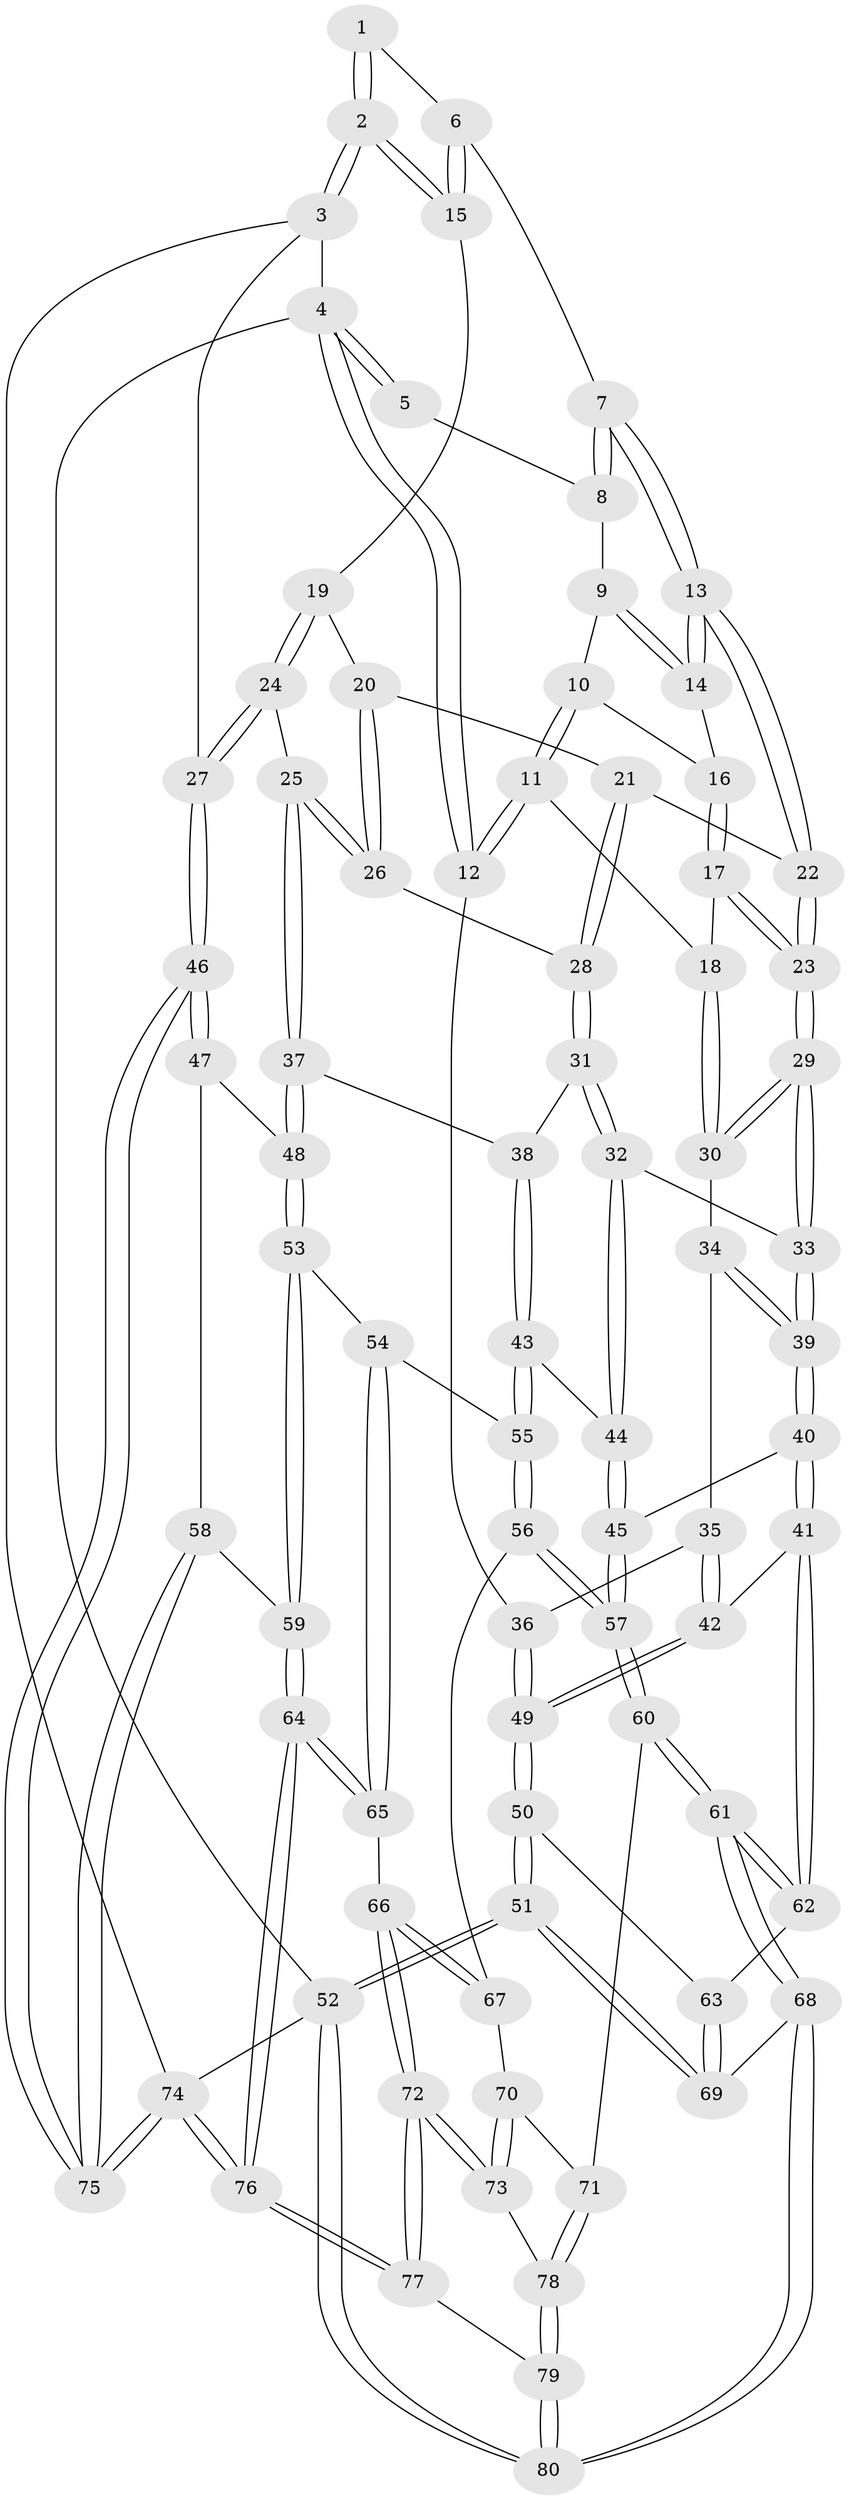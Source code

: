 // coarse degree distribution, {3: 0.08333333333333333, 6: 0.10416666666666667, 7: 0.020833333333333332, 4: 0.5208333333333334, 5: 0.2708333333333333}
// Generated by graph-tools (version 1.1) at 2025/52/02/27/25 19:52:39]
// undirected, 80 vertices, 197 edges
graph export_dot {
graph [start="1"]
  node [color=gray90,style=filled];
  1 [pos="+0.8222740022669095+0"];
  2 [pos="+1+0"];
  3 [pos="+1+0"];
  4 [pos="+0+0"];
  5 [pos="+0.3670053287508648+0"];
  6 [pos="+0.7274278497536016+0.044751246426395386"];
  7 [pos="+0.6254886207122445+0.14243816924264313"];
  8 [pos="+0.39068270004732286+0"];
  9 [pos="+0.36546280703814354+0.08668562887694249"];
  10 [pos="+0.31776316758977335+0.14109342191710422"];
  11 [pos="+0.09678960871282215+0.24242978440046717"];
  12 [pos="+0+0.2009912128697953"];
  13 [pos="+0.5827992211933374+0.25939270545635057"];
  14 [pos="+0.4901890959668098+0.2053169302654551"];
  15 [pos="+0.8363565037618371+0.20823189728848732"];
  16 [pos="+0.36826269294194797+0.22717410035261953"];
  17 [pos="+0.3689435114592334+0.2552824598362176"];
  18 [pos="+0.22440189467989818+0.32839376852752716"];
  19 [pos="+0.8573695495186645+0.2739374613190023"];
  20 [pos="+0.7726944088964093+0.2963934487164467"];
  21 [pos="+0.61991462489892+0.29947822891894493"];
  22 [pos="+0.5844962077046597+0.28272852378364366"];
  23 [pos="+0.495249589876693+0.3789636034318536"];
  24 [pos="+1+0.4000227311174634"];
  25 [pos="+0.9011390893625246+0.49472815571083173"];
  26 [pos="+0.7781700384147983+0.4431352820499021"];
  27 [pos="+1+0.39748133261065227"];
  28 [pos="+0.7106133038411387+0.43577780312723063"];
  29 [pos="+0.4681052030203859+0.42707127796348276"];
  30 [pos="+0.29031157656409257+0.3977437699361667"];
  31 [pos="+0.6815016005626082+0.49961620461481415"];
  32 [pos="+0.5083290340573264+0.5247027050854617"];
  33 [pos="+0.48172280583169236+0.4989922166382642"];
  34 [pos="+0.25427574147977955+0.4805540742164294"];
  35 [pos="+0.19006539227100128+0.5346488152646905"];
  36 [pos="+0+0.4041567002815574"];
  37 [pos="+0.8164040561846169+0.6030327242308364"];
  38 [pos="+0.7217447155946827+0.5684978805098807"];
  39 [pos="+0.3484767610489299+0.6157230614000565"];
  40 [pos="+0.31812443247190314+0.6673621961579088"];
  41 [pos="+0.2632086832075928+0.6921381284937"];
  42 [pos="+0.21572724470093999+0.6476084896231961"];
  43 [pos="+0.5917614467939462+0.6365739984828608"];
  44 [pos="+0.5421695675711128+0.5930568008631435"];
  45 [pos="+0.4412568295492274+0.7416091948410674"];
  46 [pos="+1+0.7831330844167537"];
  47 [pos="+0.8999393004725033+0.7217809790535623"];
  48 [pos="+0.8125319336447603+0.6541386433251869"];
  49 [pos="+0+0.6318380185350575"];
  50 [pos="+0+0.6455824847793565"];
  51 [pos="+0+1"];
  52 [pos="+0+1"];
  53 [pos="+0.7640711644762208+0.7046647309633561"];
  54 [pos="+0.66605801976078+0.7316373266495214"];
  55 [pos="+0.62927089189683+0.7235818429494365"];
  56 [pos="+0.5847610625517152+0.7709518783268797"];
  57 [pos="+0.4590219743716274+0.7776786193700641"];
  58 [pos="+0.8400683807099001+0.8513137460133559"];
  59 [pos="+0.8122991547727647+0.8549129756776225"];
  60 [pos="+0.4374321561321334+0.8365795296264793"];
  61 [pos="+0.2763883890725312+0.9416536069777791"];
  62 [pos="+0.25506244915798804+0.7171059477732602"];
  63 [pos="+0.07505656494032013+0.7731850669380362"];
  64 [pos="+0.7776673359536819+0.8869562348671627"];
  65 [pos="+0.7069780195788962+0.8485272667731282"];
  66 [pos="+0.6660228115649598+0.8697501971585799"];
  67 [pos="+0.5850298332827558+0.7764990877182499"];
  68 [pos="+0.26251881222918927+0.9770551127638986"];
  69 [pos="+0.11600064828922305+0.8837763664301643"];
  70 [pos="+0.5835245166769865+0.7928310950355985"];
  71 [pos="+0.49863192656785094+0.885912861228783"];
  72 [pos="+0.6210108629172983+0.9157107985140113"];
  73 [pos="+0.5895007303314287+0.8877474261848876"];
  74 [pos="+1+1"];
  75 [pos="+1+1"];
  76 [pos="+0.7234741749770279+1"];
  77 [pos="+0.699106845709021+1"];
  78 [pos="+0.5116144015085498+0.9022116207721391"];
  79 [pos="+0.4677979072470738+1"];
  80 [pos="+0.2841781970949501+1"];
  1 -- 2;
  1 -- 2;
  1 -- 6;
  2 -- 3;
  2 -- 3;
  2 -- 15;
  2 -- 15;
  3 -- 4;
  3 -- 27;
  3 -- 74;
  4 -- 5;
  4 -- 5;
  4 -- 12;
  4 -- 12;
  4 -- 52;
  5 -- 8;
  6 -- 7;
  6 -- 15;
  6 -- 15;
  7 -- 8;
  7 -- 8;
  7 -- 13;
  7 -- 13;
  8 -- 9;
  9 -- 10;
  9 -- 14;
  9 -- 14;
  10 -- 11;
  10 -- 11;
  10 -- 16;
  11 -- 12;
  11 -- 12;
  11 -- 18;
  12 -- 36;
  13 -- 14;
  13 -- 14;
  13 -- 22;
  13 -- 22;
  14 -- 16;
  15 -- 19;
  16 -- 17;
  16 -- 17;
  17 -- 18;
  17 -- 23;
  17 -- 23;
  18 -- 30;
  18 -- 30;
  19 -- 20;
  19 -- 24;
  19 -- 24;
  20 -- 21;
  20 -- 26;
  20 -- 26;
  21 -- 22;
  21 -- 28;
  21 -- 28;
  22 -- 23;
  22 -- 23;
  23 -- 29;
  23 -- 29;
  24 -- 25;
  24 -- 27;
  24 -- 27;
  25 -- 26;
  25 -- 26;
  25 -- 37;
  25 -- 37;
  26 -- 28;
  27 -- 46;
  27 -- 46;
  28 -- 31;
  28 -- 31;
  29 -- 30;
  29 -- 30;
  29 -- 33;
  29 -- 33;
  30 -- 34;
  31 -- 32;
  31 -- 32;
  31 -- 38;
  32 -- 33;
  32 -- 44;
  32 -- 44;
  33 -- 39;
  33 -- 39;
  34 -- 35;
  34 -- 39;
  34 -- 39;
  35 -- 36;
  35 -- 42;
  35 -- 42;
  36 -- 49;
  36 -- 49;
  37 -- 38;
  37 -- 48;
  37 -- 48;
  38 -- 43;
  38 -- 43;
  39 -- 40;
  39 -- 40;
  40 -- 41;
  40 -- 41;
  40 -- 45;
  41 -- 42;
  41 -- 62;
  41 -- 62;
  42 -- 49;
  42 -- 49;
  43 -- 44;
  43 -- 55;
  43 -- 55;
  44 -- 45;
  44 -- 45;
  45 -- 57;
  45 -- 57;
  46 -- 47;
  46 -- 47;
  46 -- 75;
  46 -- 75;
  47 -- 48;
  47 -- 58;
  48 -- 53;
  48 -- 53;
  49 -- 50;
  49 -- 50;
  50 -- 51;
  50 -- 51;
  50 -- 63;
  51 -- 52;
  51 -- 52;
  51 -- 69;
  51 -- 69;
  52 -- 80;
  52 -- 80;
  52 -- 74;
  53 -- 54;
  53 -- 59;
  53 -- 59;
  54 -- 55;
  54 -- 65;
  54 -- 65;
  55 -- 56;
  55 -- 56;
  56 -- 57;
  56 -- 57;
  56 -- 67;
  57 -- 60;
  57 -- 60;
  58 -- 59;
  58 -- 75;
  58 -- 75;
  59 -- 64;
  59 -- 64;
  60 -- 61;
  60 -- 61;
  60 -- 71;
  61 -- 62;
  61 -- 62;
  61 -- 68;
  61 -- 68;
  62 -- 63;
  63 -- 69;
  63 -- 69;
  64 -- 65;
  64 -- 65;
  64 -- 76;
  64 -- 76;
  65 -- 66;
  66 -- 67;
  66 -- 67;
  66 -- 72;
  66 -- 72;
  67 -- 70;
  68 -- 69;
  68 -- 80;
  68 -- 80;
  70 -- 71;
  70 -- 73;
  70 -- 73;
  71 -- 78;
  71 -- 78;
  72 -- 73;
  72 -- 73;
  72 -- 77;
  72 -- 77;
  73 -- 78;
  74 -- 75;
  74 -- 75;
  74 -- 76;
  74 -- 76;
  76 -- 77;
  76 -- 77;
  77 -- 79;
  78 -- 79;
  78 -- 79;
  79 -- 80;
  79 -- 80;
}
